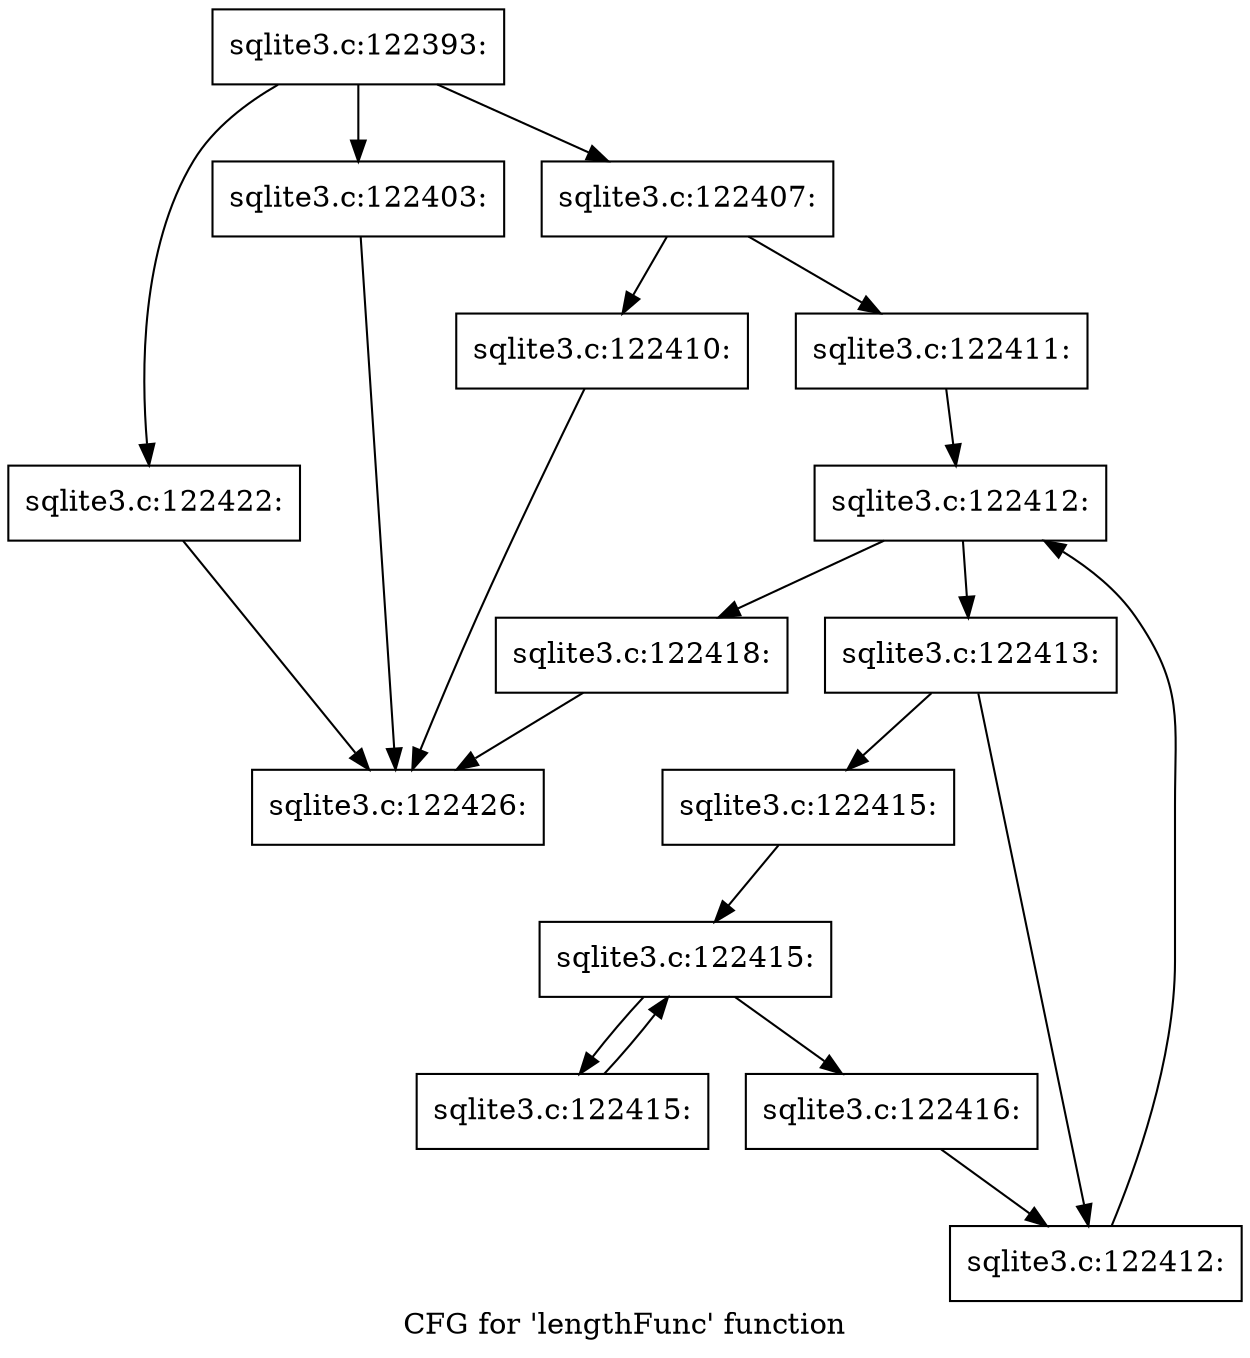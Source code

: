digraph "CFG for 'lengthFunc' function" {
	label="CFG for 'lengthFunc' function";

	Node0x55c0f87857a0 [shape=record,label="{sqlite3.c:122393:}"];
	Node0x55c0f87857a0 -> Node0x55c0f8787160;
	Node0x55c0f87857a0 -> Node0x55c0f8787230;
	Node0x55c0f87857a0 -> Node0x55c0f8787750;
	Node0x55c0f8787230 [shape=record,label="{sqlite3.c:122403:}"];
	Node0x55c0f8787230 -> Node0x55c0f8786f40;
	Node0x55c0f8787750 [shape=record,label="{sqlite3.c:122407:}"];
	Node0x55c0f8787750 -> Node0x55c0f87884c0;
	Node0x55c0f8787750 -> Node0x55c0f8788510;
	Node0x55c0f87884c0 [shape=record,label="{sqlite3.c:122410:}"];
	Node0x55c0f87884c0 -> Node0x55c0f8786f40;
	Node0x55c0f8788510 [shape=record,label="{sqlite3.c:122411:}"];
	Node0x55c0f8788510 -> Node0x55c0f8788a30;
	Node0x55c0f8788a30 [shape=record,label="{sqlite3.c:122412:}"];
	Node0x55c0f8788a30 -> Node0x55c0f8789010;
	Node0x55c0f8788a30 -> Node0x55c0f8788b90;
	Node0x55c0f8789010 [shape=record,label="{sqlite3.c:122413:}"];
	Node0x55c0f8789010 -> Node0x55c0f87893b0;
	Node0x55c0f8789010 -> Node0x55c0f8789400;
	Node0x55c0f87893b0 [shape=record,label="{sqlite3.c:122415:}"];
	Node0x55c0f87893b0 -> Node0x55c0f8789810;
	Node0x55c0f8789810 [shape=record,label="{sqlite3.c:122415:}"];
	Node0x55c0f8789810 -> Node0x55c0f8789d80;
	Node0x55c0f8789810 -> Node0x55c0f8789900;
	Node0x55c0f8789d80 [shape=record,label="{sqlite3.c:122415:}"];
	Node0x55c0f8789d80 -> Node0x55c0f8789810;
	Node0x55c0f8789900 [shape=record,label="{sqlite3.c:122416:}"];
	Node0x55c0f8789900 -> Node0x55c0f8789400;
	Node0x55c0f8789400 [shape=record,label="{sqlite3.c:122412:}"];
	Node0x55c0f8789400 -> Node0x55c0f8788a30;
	Node0x55c0f8788b90 [shape=record,label="{sqlite3.c:122418:}"];
	Node0x55c0f8788b90 -> Node0x55c0f8786f40;
	Node0x55c0f8787160 [shape=record,label="{sqlite3.c:122422:}"];
	Node0x55c0f8787160 -> Node0x55c0f8786f40;
	Node0x55c0f8786f40 [shape=record,label="{sqlite3.c:122426:}"];
}
